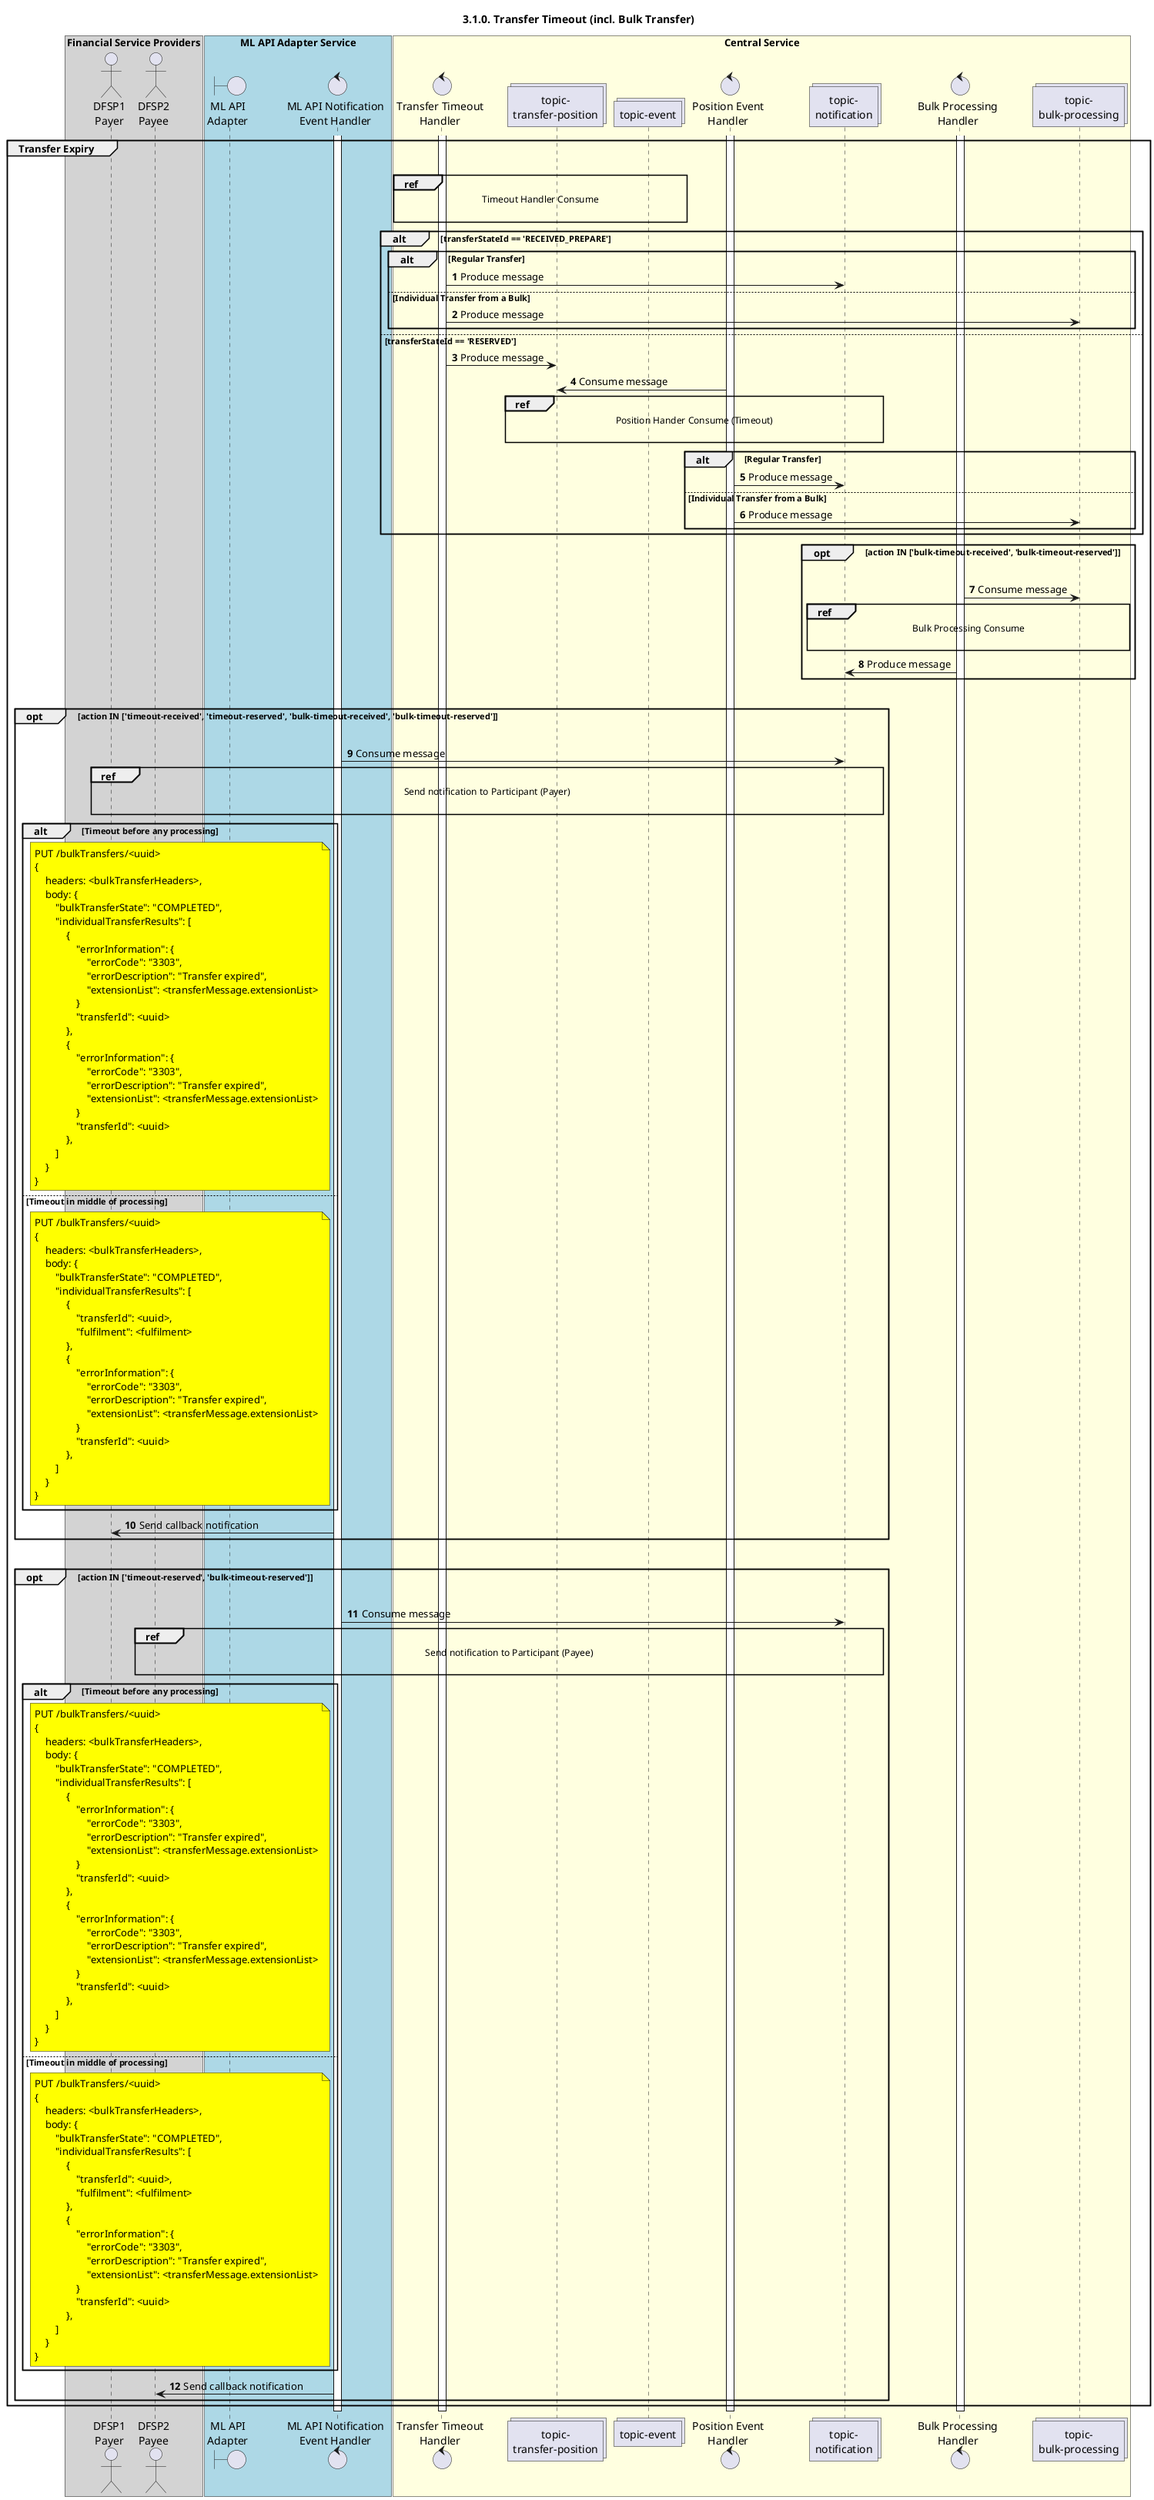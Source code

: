 /'*****
 License
 --------------
 Copyright © 2017 Bill & Melinda Gates Foundation
 The Mojaloop files are made available by the Bill & Melinda Gates Foundation under the Apache License, Version 2.0 (the "License") and you may not use these files except in compliance with the License. You may obtain a copy of the License at
 http://www.apache.org/licenses/LICENSE-2.0
 Unless required by applicable law or agreed to in writing, the Mojaloop files are distributed on an "AS IS" BASIS, WITHOUT WARRANTIES OR CONDITIONS OF ANY KIND, either express or implied. See the License for the specific language governing permissions and limitations under the License.
 Contributors
 --------------
 This is the official list of the Mojaloop project contributors for this file.
 Names of the original copyright holders (individuals or organizations)
 should be listed with a '*' in the first column. People who have
 contributed from an organization can be listed under the organization
 that actually holds the copyright for their contributions (see the
 Gates Foundation organization for an example). Those individuals should have
 their names indented and be marked with a '-'. Email address can be added
 optionally within square brackets <email>.
 * Gates Foundation
 - Name Surname <name.surname@gatesfoundation.com>

 * Georgi Georgiev <georgi.georgiev@modusbox.com>
 --------------
 ******'/

@startuml
' declate title
title 3.1.0. Transfer Timeout (incl. Bulk Transfer)

autonumber

' Actor Keys:
'   boundary - APIs/Interfaces, etc
'   collections - Kafka Topics
'   control - Kafka Consumers
'   entity - Database Access Objects
'   database - Database Persistance Store

' declare actors
actor "DFSP1\nPayer" as DFSP1
actor "DFSP2\nPayee" as DFSP2
boundary "ML API\nAdapter" as MLAPI
control "ML API Notification\nEvent Handler" as NOTIFY_HANDLER
control "Transfer Timeout\nHandler" as EXP_HANDLER
collections "topic-\ntransfer-position" as TOPIC_TRANSFER_POSITION
control "Position Event\nHandler" as POS_HANDLER
control "Bulk Processing\nHandler" as BULK_PROCESSING_HANDLER
collections "topic-\nnotification" as TOPIC_NOTIFICATIONS
collections "topic-event" as TOPIC_EVENT
collections "topic-\nbulk-processing" as BULK_PROCESSING_TOPIC

box "Financial Service Providers" #lightGray
	participant DFSP1
	participant DFSP2
end box

box "ML API Adapter Service" #LightBlue
	participant MLAPI
	participant NOTIFY_HANDLER
end box

box "Central Service" #LightYellow
    participant EXP_HANDLER
    participant TOPIC_TRANSFER_POSITION
    participant TOPIC_EVENT
    participant POS_HANDLER
    participant TOPIC_NOTIFICATIONS
    participant BULK_PROCESSING_HANDLER
    participant BULK_PROCESSING_TOPIC
end box

' start flow
activate NOTIFY_HANDLER
activate EXP_HANDLER
activate POS_HANDLER
activate BULK_PROCESSING_HANDLER
group Transfer Expiry
    |||
    ref over EXP_HANDLER, TOPIC_EVENT :  Timeout Handler Consume\n
    alt transferStateId == 'RECEIVED_PREPARE'
        alt Regular Transfer
            EXP_HANDLER -> TOPIC_NOTIFICATIONS: Produce message
        else Individual Transfer from a Bulk
            EXP_HANDLER -> BULK_PROCESSING_TOPIC: Produce message
        end
    else transferStateId == 'RESERVED'
        EXP_HANDLER -> TOPIC_TRANSFER_POSITION: Produce message
        TOPIC_TRANSFER_POSITION <- POS_HANDLER: Consume message
        ref over TOPIC_TRANSFER_POSITION, TOPIC_NOTIFICATIONS :  Position Hander Consume (Timeout)\n
        alt Regular Transfer
            POS_HANDLER -> TOPIC_NOTIFICATIONS: Produce message
        else Individual Transfer from a Bulk
            POS_HANDLER -> BULK_PROCESSING_TOPIC: Produce message
        end
    end
    opt action IN ['bulk-timeout-received', 'bulk-timeout-reserved']
        |||
        BULK_PROCESSING_TOPIC <- BULK_PROCESSING_HANDLER: Consume message
        ref over TOPIC_NOTIFICATIONS, BULK_PROCESSING_TOPIC : Bulk Processing Consume\n
        BULK_PROCESSING_HANDLER -> TOPIC_NOTIFICATIONS: Produce message
    end
    |||
    opt action IN ['timeout-received', 'timeout-reserved', 'bulk-timeout-received', 'bulk-timeout-reserved']
        |||
        TOPIC_NOTIFICATIONS <- NOTIFY_HANDLER: Consume message
        ref over DFSP1, TOPIC_NOTIFICATIONS : Send notification to Participant (Payer)\n
        alt Timeout before any processing
            note left of NOTIFY_HANDLER #yellow
                PUT /bulkTransfers/<uuid>
                {
                    headers: <bulkTransferHeaders>,
                    body: {
                        "bulkTransferState": "COMPLETED",
                        "individualTransferResults": [
                            {
                                "errorInformation": {
                                    "errorCode": "3303",
                                    "errorDescription": "Transfer expired",
                                    "extensionList": <transferMessage.extensionList>
                                }
                                "transferId": <uuid>
                            },
                            {
                                "errorInformation": {
                                    "errorCode": "3303",
                                    "errorDescription": "Transfer expired",
                                    "extensionList": <transferMessage.extensionList>
                                }
                                "transferId": <uuid>
                            },
                        ]
                    }
                }
            end note
        else Timeout in middle of processing
            note left of NOTIFY_HANDLER #yellow
                PUT /bulkTransfers/<uuid>
                {
                    headers: <bulkTransferHeaders>,
                    body: {
                        "bulkTransferState": "COMPLETED",
                        "individualTransferResults": [
                            {
                                "transferId": <uuid>,
                                "fulfilment": <fulfilment>
                            },
                            {
                                "errorInformation": {
                                    "errorCode": "3303",
                                    "errorDescription": "Transfer expired",
                                    "extensionList": <transferMessage.extensionList>
                                }
                                "transferId": <uuid>
                            },
                        ]
                    }
                }
            end note
        end
        NOTIFY_HANDLER -> DFSP1: Send callback notification
    end
    |||
    opt action IN ['timeout-reserved', 'bulk-timeout-reserved']
        |||
        TOPIC_NOTIFICATIONS <- NOTIFY_HANDLER: Consume message
        ref over DFSP2, TOPIC_NOTIFICATIONS : Send notification to Participant (Payee)\n
        alt Timeout before any processing
            note left of NOTIFY_HANDLER #yellow
                PUT /bulkTransfers/<uuid>
                {
                    headers: <bulkTransferHeaders>,
                    body: {
                        "bulkTransferState": "COMPLETED",
                        "individualTransferResults": [
                            {
                                "errorInformation": {
                                    "errorCode": "3303",
                                    "errorDescription": "Transfer expired",
                                    "extensionList": <transferMessage.extensionList>
                                }
                                "transferId": <uuid>
                            },
                            {
                                "errorInformation": {
                                    "errorCode": "3303",
                                    "errorDescription": "Transfer expired",
                                    "extensionList": <transferMessage.extensionList>
                                }
                                "transferId": <uuid>
                            },
                        ]
                    }
                }
            end note
        else Timeout in middle of processing
            note left of NOTIFY_HANDLER #yellow
                PUT /bulkTransfers/<uuid>
                {
                    headers: <bulkTransferHeaders>,
                    body: {
                        "bulkTransferState": "COMPLETED",
                        "individualTransferResults": [
                            {
                                "transferId": <uuid>,
                                "fulfilment": <fulfilment>
                            },
                            {
                                "errorInformation": {
                                    "errorCode": "3303",
                                    "errorDescription": "Transfer expired",
                                    "extensionList": <transferMessage.extensionList>
                                }
                                "transferId": <uuid>
                            },
                        ]
                    }
                }
            end note
        end
        NOTIFY_HANDLER -> DFSP2: Send callback notification
    end
end
deactivate BULK_PROCESSING_HANDLER
deactivate POS_HANDLER
deactivate EXP_HANDLER
deactivate NOTIFY_HANDLER
@enduml
